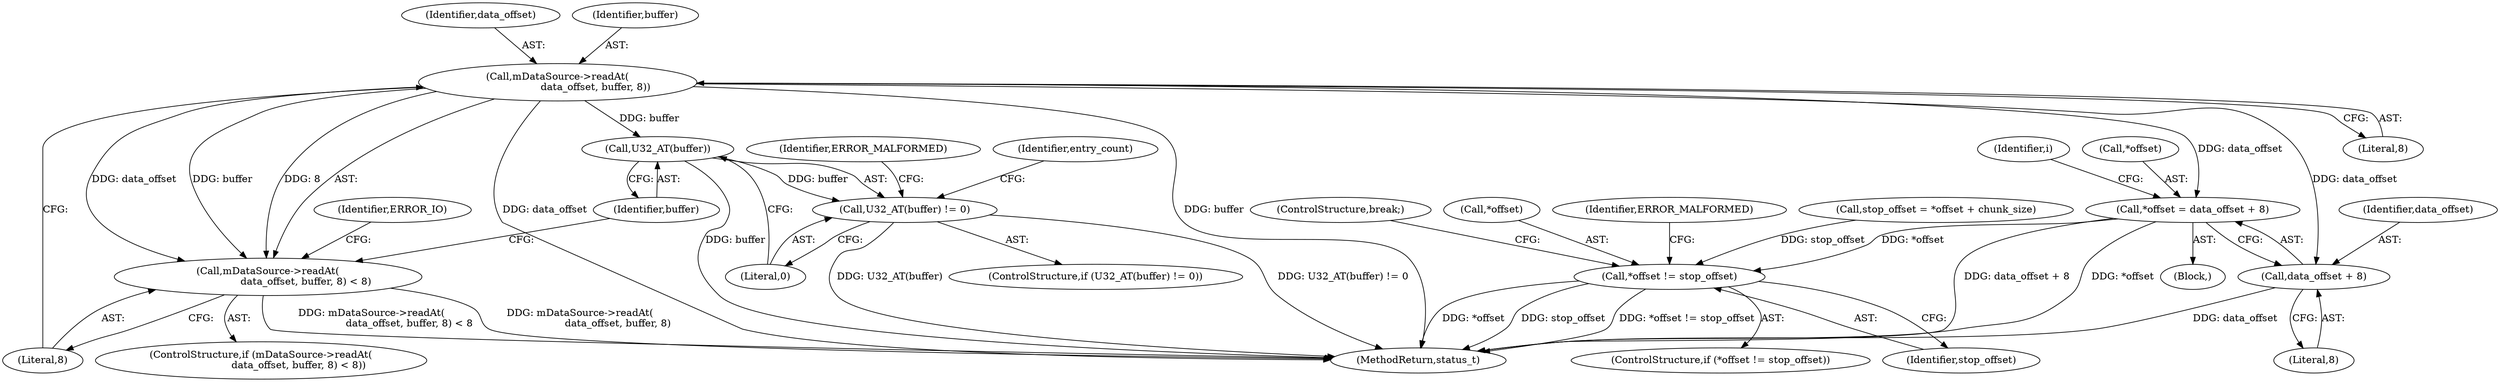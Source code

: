 digraph "0_Android_463a6f807e187828442949d1924e143cf07778c6@API" {
"1001388" [label="(Call,mDataSource->readAt(\n                        data_offset, buffer, 8))"];
"1001387" [label="(Call,mDataSource->readAt(\n                        data_offset, buffer, 8) < 8)"];
"1001398" [label="(Call,U32_AT(buffer))"];
"1001397" [label="(Call,U32_AT(buffer) != 0)"];
"1001449" [label="(Call,*offset = data_offset + 8)"];
"1001482" [label="(Call,*offset != stop_offset)"];
"1001452" [label="(Call,data_offset + 8)"];
"1001453" [label="(Identifier,data_offset)"];
"1001452" [label="(Call,data_offset + 8)"];
"1001367" [label="(Block,)"];
"1001396" [label="(ControlStructure,if (U32_AT(buffer) != 0))"];
"1001389" [label="(Identifier,data_offset)"];
"1001387" [label="(Call,mDataSource->readAt(\n                        data_offset, buffer, 8) < 8)"];
"1001406" [label="(Identifier,entry_count)"];
"1001458" [label="(Identifier,i)"];
"1001449" [label="(Call,*offset = data_offset + 8)"];
"1001388" [label="(Call,mDataSource->readAt(\n                        data_offset, buffer, 8))"];
"1001481" [label="(ControlStructure,if (*offset != stop_offset))"];
"1001443" [label="(Call,stop_offset = *offset + chunk_size)"];
"1001391" [label="(Literal,8)"];
"1001482" [label="(Call,*offset != stop_offset)"];
"1001454" [label="(Literal,8)"];
"1001395" [label="(Identifier,ERROR_IO)"];
"1001399" [label="(Identifier,buffer)"];
"1001450" [label="(Call,*offset)"];
"1001485" [label="(Identifier,stop_offset)"];
"1001489" [label="(ControlStructure,break;)"];
"1001390" [label="(Identifier,buffer)"];
"1001483" [label="(Call,*offset)"];
"1001397" [label="(Call,U32_AT(buffer) != 0)"];
"1001400" [label="(Literal,0)"];
"1002918" [label="(MethodReturn,status_t)"];
"1001398" [label="(Call,U32_AT(buffer))"];
"1001386" [label="(ControlStructure,if (mDataSource->readAt(\n                        data_offset, buffer, 8) < 8))"];
"1001392" [label="(Literal,8)"];
"1001403" [label="(Identifier,ERROR_MALFORMED)"];
"1001488" [label="(Identifier,ERROR_MALFORMED)"];
"1001388" -> "1001387"  [label="AST: "];
"1001388" -> "1001391"  [label="CFG: "];
"1001389" -> "1001388"  [label="AST: "];
"1001390" -> "1001388"  [label="AST: "];
"1001391" -> "1001388"  [label="AST: "];
"1001392" -> "1001388"  [label="CFG: "];
"1001388" -> "1002918"  [label="DDG: data_offset"];
"1001388" -> "1002918"  [label="DDG: buffer"];
"1001388" -> "1001387"  [label="DDG: data_offset"];
"1001388" -> "1001387"  [label="DDG: buffer"];
"1001388" -> "1001387"  [label="DDG: 8"];
"1001388" -> "1001398"  [label="DDG: buffer"];
"1001388" -> "1001449"  [label="DDG: data_offset"];
"1001388" -> "1001452"  [label="DDG: data_offset"];
"1001387" -> "1001386"  [label="AST: "];
"1001387" -> "1001392"  [label="CFG: "];
"1001392" -> "1001387"  [label="AST: "];
"1001395" -> "1001387"  [label="CFG: "];
"1001399" -> "1001387"  [label="CFG: "];
"1001387" -> "1002918"  [label="DDG: mDataSource->readAt(\n                        data_offset, buffer, 8) < 8"];
"1001387" -> "1002918"  [label="DDG: mDataSource->readAt(\n                        data_offset, buffer, 8)"];
"1001398" -> "1001397"  [label="AST: "];
"1001398" -> "1001399"  [label="CFG: "];
"1001399" -> "1001398"  [label="AST: "];
"1001400" -> "1001398"  [label="CFG: "];
"1001398" -> "1002918"  [label="DDG: buffer"];
"1001398" -> "1001397"  [label="DDG: buffer"];
"1001397" -> "1001396"  [label="AST: "];
"1001397" -> "1001400"  [label="CFG: "];
"1001400" -> "1001397"  [label="AST: "];
"1001403" -> "1001397"  [label="CFG: "];
"1001406" -> "1001397"  [label="CFG: "];
"1001397" -> "1002918"  [label="DDG: U32_AT(buffer) != 0"];
"1001397" -> "1002918"  [label="DDG: U32_AT(buffer)"];
"1001449" -> "1001367"  [label="AST: "];
"1001449" -> "1001452"  [label="CFG: "];
"1001450" -> "1001449"  [label="AST: "];
"1001452" -> "1001449"  [label="AST: "];
"1001458" -> "1001449"  [label="CFG: "];
"1001449" -> "1002918"  [label="DDG: data_offset + 8"];
"1001449" -> "1002918"  [label="DDG: *offset"];
"1001449" -> "1001482"  [label="DDG: *offset"];
"1001482" -> "1001481"  [label="AST: "];
"1001482" -> "1001485"  [label="CFG: "];
"1001483" -> "1001482"  [label="AST: "];
"1001485" -> "1001482"  [label="AST: "];
"1001488" -> "1001482"  [label="CFG: "];
"1001489" -> "1001482"  [label="CFG: "];
"1001482" -> "1002918"  [label="DDG: *offset"];
"1001482" -> "1002918"  [label="DDG: stop_offset"];
"1001482" -> "1002918"  [label="DDG: *offset != stop_offset"];
"1001443" -> "1001482"  [label="DDG: stop_offset"];
"1001452" -> "1001454"  [label="CFG: "];
"1001453" -> "1001452"  [label="AST: "];
"1001454" -> "1001452"  [label="AST: "];
"1001452" -> "1002918"  [label="DDG: data_offset"];
}
